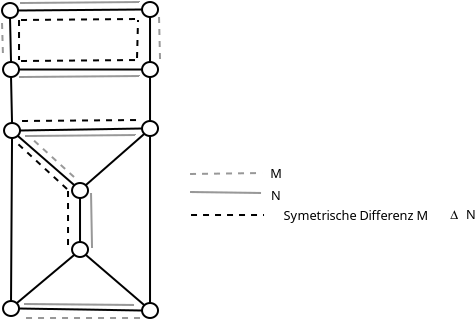 <?xml version="1.0"?>
<dia:diagram xmlns:dia="http://www.lysator.liu.se/~alla/dia/">
  <dia:layer name="Hintergrund" visible="true">
    <dia:object type="Standard - Ellipse" version="0" id="O0">
      <dia:attribute name="obj_pos">
        <dia:point val="3.1,2.2"/>
      </dia:attribute>
      <dia:attribute name="obj_bb">
        <dia:rectangle val="3.05,2.15;3.95,3"/>
      </dia:attribute>
      <dia:attribute name="elem_corner">
        <dia:point val="3.1,2.2"/>
      </dia:attribute>
      <dia:attribute name="elem_width">
        <dia:real val="0.8"/>
      </dia:attribute>
      <dia:attribute name="elem_height">
        <dia:real val="0.75"/>
      </dia:attribute>
    </dia:object>
    <dia:object type="Standard - Ellipse" version="0" id="O1">
      <dia:attribute name="obj_pos">
        <dia:point val="10.1,2.15"/>
      </dia:attribute>
      <dia:attribute name="obj_bb">
        <dia:rectangle val="10.05,2.1;10.95,2.95"/>
      </dia:attribute>
      <dia:attribute name="elem_corner">
        <dia:point val="10.1,2.15"/>
      </dia:attribute>
      <dia:attribute name="elem_width">
        <dia:real val="0.8"/>
      </dia:attribute>
      <dia:attribute name="elem_height">
        <dia:real val="0.75"/>
      </dia:attribute>
    </dia:object>
    <dia:object type="Standard - Ellipse" version="0" id="O2">
      <dia:attribute name="obj_pos">
        <dia:point val="3.15,5.15"/>
      </dia:attribute>
      <dia:attribute name="obj_bb">
        <dia:rectangle val="3.1,5.1;4,5.95"/>
      </dia:attribute>
      <dia:attribute name="elem_corner">
        <dia:point val="3.15,5.15"/>
      </dia:attribute>
      <dia:attribute name="elem_width">
        <dia:real val="0.8"/>
      </dia:attribute>
      <dia:attribute name="elem_height">
        <dia:real val="0.75"/>
      </dia:attribute>
    </dia:object>
    <dia:object type="Standard - Ellipse" version="0" id="O3">
      <dia:attribute name="obj_pos">
        <dia:point val="10.1,5.15"/>
      </dia:attribute>
      <dia:attribute name="obj_bb">
        <dia:rectangle val="10.05,5.1;10.95,5.95"/>
      </dia:attribute>
      <dia:attribute name="elem_corner">
        <dia:point val="10.1,5.15"/>
      </dia:attribute>
      <dia:attribute name="elem_width">
        <dia:real val="0.8"/>
      </dia:attribute>
      <dia:attribute name="elem_height">
        <dia:real val="0.75"/>
      </dia:attribute>
    </dia:object>
    <dia:object type="Standard - Ellipse" version="0" id="O4">
      <dia:attribute name="obj_pos">
        <dia:point val="3.2,8.2"/>
      </dia:attribute>
      <dia:attribute name="obj_bb">
        <dia:rectangle val="3.15,8.15;4.05,9"/>
      </dia:attribute>
      <dia:attribute name="elem_corner">
        <dia:point val="3.2,8.2"/>
      </dia:attribute>
      <dia:attribute name="elem_width">
        <dia:real val="0.8"/>
      </dia:attribute>
      <dia:attribute name="elem_height">
        <dia:real val="0.75"/>
      </dia:attribute>
    </dia:object>
    <dia:object type="Standard - Ellipse" version="0" id="O5">
      <dia:attribute name="obj_pos">
        <dia:point val="10.1,8.1"/>
      </dia:attribute>
      <dia:attribute name="obj_bb">
        <dia:rectangle val="10.05,8.05;10.95,8.9"/>
      </dia:attribute>
      <dia:attribute name="elem_corner">
        <dia:point val="10.1,8.1"/>
      </dia:attribute>
      <dia:attribute name="elem_width">
        <dia:real val="0.8"/>
      </dia:attribute>
      <dia:attribute name="elem_height">
        <dia:real val="0.75"/>
      </dia:attribute>
    </dia:object>
    <dia:object type="Standard - Ellipse" version="0" id="O6">
      <dia:attribute name="obj_pos">
        <dia:point val="6.6,11.2"/>
      </dia:attribute>
      <dia:attribute name="obj_bb">
        <dia:rectangle val="6.55,11.15;7.45,12"/>
      </dia:attribute>
      <dia:attribute name="elem_corner">
        <dia:point val="6.6,11.2"/>
      </dia:attribute>
      <dia:attribute name="elem_width">
        <dia:real val="0.8"/>
      </dia:attribute>
      <dia:attribute name="elem_height">
        <dia:real val="0.75"/>
      </dia:attribute>
    </dia:object>
    <dia:object type="Standard - Ellipse" version="0" id="O7">
      <dia:attribute name="obj_pos">
        <dia:point val="6.6,14.15"/>
      </dia:attribute>
      <dia:attribute name="obj_bb">
        <dia:rectangle val="6.55,14.1;7.45,14.95"/>
      </dia:attribute>
      <dia:attribute name="elem_corner">
        <dia:point val="6.6,14.15"/>
      </dia:attribute>
      <dia:attribute name="elem_width">
        <dia:real val="0.8"/>
      </dia:attribute>
      <dia:attribute name="elem_height">
        <dia:real val="0.75"/>
      </dia:attribute>
    </dia:object>
    <dia:object type="Standard - Ellipse" version="0" id="O8">
      <dia:attribute name="obj_pos">
        <dia:point val="3.15,17.1"/>
      </dia:attribute>
      <dia:attribute name="obj_bb">
        <dia:rectangle val="3.1,17.05;4,17.9"/>
      </dia:attribute>
      <dia:attribute name="elem_corner">
        <dia:point val="3.15,17.1"/>
      </dia:attribute>
      <dia:attribute name="elem_width">
        <dia:real val="0.8"/>
      </dia:attribute>
      <dia:attribute name="elem_height">
        <dia:real val="0.75"/>
      </dia:attribute>
    </dia:object>
    <dia:object type="Standard - Ellipse" version="0" id="O9">
      <dia:attribute name="obj_pos">
        <dia:point val="10.1,17.2"/>
      </dia:attribute>
      <dia:attribute name="obj_bb">
        <dia:rectangle val="10.05,17.15;10.95,18"/>
      </dia:attribute>
      <dia:attribute name="elem_corner">
        <dia:point val="10.1,17.2"/>
      </dia:attribute>
      <dia:attribute name="elem_width">
        <dia:real val="0.8"/>
      </dia:attribute>
      <dia:attribute name="elem_height">
        <dia:real val="0.75"/>
      </dia:attribute>
    </dia:object>
    <dia:object type="Standard - Line" version="0" id="O10">
      <dia:attribute name="obj_pos">
        <dia:point val="3.9,2.575"/>
      </dia:attribute>
      <dia:attribute name="obj_bb">
        <dia:rectangle val="3.85,2.475;10.15,2.625"/>
      </dia:attribute>
      <dia:attribute name="conn_endpoints">
        <dia:point val="3.9,2.575"/>
        <dia:point val="10.1,2.525"/>
      </dia:attribute>
      <dia:attribute name="numcp">
        <dia:int val="1"/>
      </dia:attribute>
      <dia:connections>
        <dia:connection handle="0" to="O0" connection="4"/>
        <dia:connection handle="1" to="O1" connection="3"/>
      </dia:connections>
    </dia:object>
    <dia:object type="Standard - Line" version="0" id="O11">
      <dia:attribute name="obj_pos">
        <dia:point val="10.5,2.9"/>
      </dia:attribute>
      <dia:attribute name="obj_bb">
        <dia:rectangle val="10.45,2.85;10.55,5.2"/>
      </dia:attribute>
      <dia:attribute name="conn_endpoints">
        <dia:point val="10.5,2.9"/>
        <dia:point val="10.5,5.15"/>
      </dia:attribute>
      <dia:attribute name="numcp">
        <dia:int val="1"/>
      </dia:attribute>
      <dia:connections>
        <dia:connection handle="0" to="O1" connection="6"/>
        <dia:connection handle="1" to="O3" connection="1"/>
      </dia:connections>
    </dia:object>
    <dia:object type="Standard - Line" version="0" id="O12">
      <dia:attribute name="obj_pos">
        <dia:point val="3.5,2.95"/>
      </dia:attribute>
      <dia:attribute name="obj_bb">
        <dia:rectangle val="3.45,2.9;3.6,5.2"/>
      </dia:attribute>
      <dia:attribute name="conn_endpoints">
        <dia:point val="3.5,2.95"/>
        <dia:point val="3.55,5.15"/>
      </dia:attribute>
      <dia:attribute name="numcp">
        <dia:int val="1"/>
      </dia:attribute>
      <dia:connections>
        <dia:connection handle="0" to="O0" connection="6"/>
        <dia:connection handle="1" to="O2" connection="1"/>
      </dia:connections>
    </dia:object>
    <dia:object type="Standard - Line" version="0" id="O13">
      <dia:attribute name="obj_pos">
        <dia:point val="3.95,5.525"/>
      </dia:attribute>
      <dia:attribute name="obj_bb">
        <dia:rectangle val="3.9,5.475;10.15,5.575"/>
      </dia:attribute>
      <dia:attribute name="conn_endpoints">
        <dia:point val="3.95,5.525"/>
        <dia:point val="10.1,5.525"/>
      </dia:attribute>
      <dia:attribute name="numcp">
        <dia:int val="1"/>
      </dia:attribute>
      <dia:connections>
        <dia:connection handle="0" to="O2" connection="4"/>
        <dia:connection handle="1" to="O3" connection="3"/>
      </dia:connections>
    </dia:object>
    <dia:object type="Standard - Line" version="0" id="O14">
      <dia:attribute name="obj_pos">
        <dia:point val="3.55,5.9"/>
      </dia:attribute>
      <dia:attribute name="obj_bb">
        <dia:rectangle val="3.5,5.85;3.65,8.25"/>
      </dia:attribute>
      <dia:attribute name="conn_endpoints">
        <dia:point val="3.55,5.9"/>
        <dia:point val="3.6,8.2"/>
      </dia:attribute>
      <dia:attribute name="numcp">
        <dia:int val="1"/>
      </dia:attribute>
      <dia:connections>
        <dia:connection handle="0" to="O2" connection="6"/>
        <dia:connection handle="1" to="O4" connection="1"/>
      </dia:connections>
    </dia:object>
    <dia:object type="Standard - Line" version="0" id="O15">
      <dia:attribute name="obj_pos">
        <dia:point val="10.5,5.9"/>
      </dia:attribute>
      <dia:attribute name="obj_bb">
        <dia:rectangle val="10.45,5.85;10.55,8.15"/>
      </dia:attribute>
      <dia:attribute name="conn_endpoints">
        <dia:point val="10.5,5.9"/>
        <dia:point val="10.5,8.1"/>
      </dia:attribute>
      <dia:attribute name="numcp">
        <dia:int val="1"/>
      </dia:attribute>
      <dia:connections>
        <dia:connection handle="0" to="O3" connection="6"/>
        <dia:connection handle="1" to="O5" connection="1"/>
      </dia:connections>
    </dia:object>
    <dia:object type="Standard - Line" version="0" id="O16">
      <dia:attribute name="obj_pos">
        <dia:point val="4,8.575"/>
      </dia:attribute>
      <dia:attribute name="obj_bb">
        <dia:rectangle val="3.95,8.425;10.15,8.625"/>
      </dia:attribute>
      <dia:attribute name="conn_endpoints">
        <dia:point val="4,8.575"/>
        <dia:point val="10.1,8.475"/>
      </dia:attribute>
      <dia:attribute name="numcp">
        <dia:int val="1"/>
      </dia:attribute>
      <dia:connections>
        <dia:connection handle="0" to="O4" connection="4"/>
        <dia:connection handle="1" to="O5" connection="3"/>
      </dia:connections>
    </dia:object>
    <dia:object type="Standard - Line" version="0" id="O17">
      <dia:attribute name="obj_pos">
        <dia:point val="3.6,8.95"/>
      </dia:attribute>
      <dia:attribute name="obj_bb">
        <dia:rectangle val="3.5,8.9;3.65,17.15"/>
      </dia:attribute>
      <dia:attribute name="conn_endpoints">
        <dia:point val="3.6,8.95"/>
        <dia:point val="3.55,17.1"/>
      </dia:attribute>
      <dia:attribute name="numcp">
        <dia:int val="1"/>
      </dia:attribute>
      <dia:connections>
        <dia:connection handle="0" to="O4" connection="6"/>
        <dia:connection handle="1" to="O8" connection="1"/>
      </dia:connections>
    </dia:object>
    <dia:object type="Standard - Line" version="0" id="O18">
      <dia:attribute name="obj_pos">
        <dia:point val="10.5,8.85"/>
      </dia:attribute>
      <dia:attribute name="obj_bb">
        <dia:rectangle val="10.45,8.8;10.55,17.25"/>
      </dia:attribute>
      <dia:attribute name="conn_endpoints">
        <dia:point val="10.5,8.85"/>
        <dia:point val="10.5,17.2"/>
      </dia:attribute>
      <dia:attribute name="numcp">
        <dia:int val="1"/>
      </dia:attribute>
      <dia:connections>
        <dia:connection handle="0" to="O5" connection="6"/>
        <dia:connection handle="1" to="O9" connection="1"/>
      </dia:connections>
    </dia:object>
    <dia:object type="Standard - Line" version="0" id="O19">
      <dia:attribute name="obj_pos">
        <dia:point val="3.95,17.475"/>
      </dia:attribute>
      <dia:attribute name="obj_bb">
        <dia:rectangle val="3.9,17.425;10.15,17.625"/>
      </dia:attribute>
      <dia:attribute name="conn_endpoints">
        <dia:point val="3.95,17.475"/>
        <dia:point val="10.1,17.575"/>
      </dia:attribute>
      <dia:attribute name="numcp">
        <dia:int val="1"/>
      </dia:attribute>
      <dia:connections>
        <dia:connection handle="0" to="O8" connection="4"/>
        <dia:connection handle="1" to="O9" connection="3"/>
      </dia:connections>
    </dia:object>
    <dia:object type="Standard - Line" version="0" id="O20">
      <dia:attribute name="obj_pos">
        <dia:point val="7,11.95"/>
      </dia:attribute>
      <dia:attribute name="obj_bb">
        <dia:rectangle val="6.95,11.9;7.05,14.2"/>
      </dia:attribute>
      <dia:attribute name="conn_endpoints">
        <dia:point val="7,11.95"/>
        <dia:point val="7,14.15"/>
      </dia:attribute>
      <dia:attribute name="numcp">
        <dia:int val="1"/>
      </dia:attribute>
      <dia:connections>
        <dia:connection handle="0" to="O6" connection="6"/>
        <dia:connection handle="1" to="O7" connection="1"/>
      </dia:connections>
    </dia:object>
    <dia:object type="Standard - Line" version="0" id="O21">
      <dia:attribute name="obj_pos">
        <dia:point val="3.883,8.84"/>
      </dia:attribute>
      <dia:attribute name="obj_bb">
        <dia:rectangle val="3.845,8.802;6.755,11.348"/>
      </dia:attribute>
      <dia:attribute name="conn_endpoints">
        <dia:point val="3.883,8.84"/>
        <dia:point val="6.717,11.31"/>
      </dia:attribute>
      <dia:attribute name="numcp">
        <dia:int val="1"/>
      </dia:attribute>
      <dia:connections>
        <dia:connection handle="0" to="O4" connection="7"/>
        <dia:connection handle="1" to="O6" connection="0"/>
      </dia:connections>
    </dia:object>
    <dia:object type="Standard - Line" version="0" id="O22">
      <dia:attribute name="obj_pos">
        <dia:point val="10.217,8.74"/>
      </dia:attribute>
      <dia:attribute name="obj_bb">
        <dia:rectangle val="7.245,8.703;10.255,11.348"/>
      </dia:attribute>
      <dia:attribute name="conn_endpoints">
        <dia:point val="10.217,8.74"/>
        <dia:point val="7.283,11.31"/>
      </dia:attribute>
      <dia:attribute name="numcp">
        <dia:int val="1"/>
      </dia:attribute>
      <dia:connections>
        <dia:connection handle="0" to="O5" connection="5"/>
        <dia:connection handle="1" to="O6" connection="2"/>
      </dia:connections>
    </dia:object>
    <dia:object type="Standard - Line" version="0" id="O23">
      <dia:attribute name="obj_pos">
        <dia:point val="6.717,14.79"/>
      </dia:attribute>
      <dia:attribute name="obj_bb">
        <dia:rectangle val="3.795,14.752;6.755,17.248"/>
      </dia:attribute>
      <dia:attribute name="conn_endpoints">
        <dia:point val="6.717,14.79"/>
        <dia:point val="3.833,17.21"/>
      </dia:attribute>
      <dia:attribute name="numcp">
        <dia:int val="1"/>
      </dia:attribute>
      <dia:connections>
        <dia:connection handle="0" to="O7" connection="5"/>
        <dia:connection handle="1" to="O8" connection="2"/>
      </dia:connections>
    </dia:object>
    <dia:object type="Standard - Line" version="0" id="O24">
      <dia:attribute name="obj_pos">
        <dia:point val="7.283,14.79"/>
      </dia:attribute>
      <dia:attribute name="obj_bb">
        <dia:rectangle val="7.245,14.752;10.255,17.348"/>
      </dia:attribute>
      <dia:attribute name="conn_endpoints">
        <dia:point val="7.283,14.79"/>
        <dia:point val="10.217,17.31"/>
      </dia:attribute>
      <dia:attribute name="numcp">
        <dia:int val="1"/>
      </dia:attribute>
      <dia:connections>
        <dia:connection handle="0" to="O7" connection="7"/>
        <dia:connection handle="1" to="O9" connection="0"/>
      </dia:connections>
    </dia:object>
    <dia:object type="Standard - Line" version="0" id="O25">
      <dia:attribute name="obj_pos">
        <dia:point val="4.05,3.05"/>
      </dia:attribute>
      <dia:attribute name="obj_bb">
        <dia:rectangle val="4,2.95;9.8,3.1"/>
      </dia:attribute>
      <dia:attribute name="conn_endpoints">
        <dia:point val="4.05,3.05"/>
        <dia:point val="9.75,3"/>
      </dia:attribute>
      <dia:attribute name="numcp">
        <dia:int val="1"/>
      </dia:attribute>
      <dia:attribute name="line_width">
        <dia:real val="0.1"/>
      </dia:attribute>
      <dia:attribute name="line_style">
        <dia:enum val="1"/>
      </dia:attribute>
      <dia:attribute name="dashlength">
        <dia:real val="0.3"/>
      </dia:attribute>
    </dia:object>
    <dia:object type="Standard - Line" version="0" id="O26">
      <dia:attribute name="obj_pos">
        <dia:point val="9.85,4.95"/>
      </dia:attribute>
      <dia:attribute name="obj_bb">
        <dia:rectangle val="9.8,3.0;9.95,5.0"/>
      </dia:attribute>
      <dia:attribute name="conn_endpoints">
        <dia:point val="9.85,4.95"/>
        <dia:point val="9.9,3.05"/>
      </dia:attribute>
      <dia:attribute name="numcp">
        <dia:int val="1"/>
      </dia:attribute>
      <dia:attribute name="line_width">
        <dia:real val="0.1"/>
      </dia:attribute>
      <dia:attribute name="line_style">
        <dia:enum val="1"/>
      </dia:attribute>
      <dia:attribute name="dashlength">
        <dia:real val="0.3"/>
      </dia:attribute>
    </dia:object>
    <dia:object type="Standard - Line" version="0" id="O27">
      <dia:attribute name="obj_pos">
        <dia:point val="4.05,5.1"/>
      </dia:attribute>
      <dia:attribute name="obj_bb">
        <dia:rectangle val="4,5;10,5.15"/>
      </dia:attribute>
      <dia:attribute name="conn_endpoints">
        <dia:point val="4.05,5.1"/>
        <dia:point val="9.95,5.05"/>
      </dia:attribute>
      <dia:attribute name="numcp">
        <dia:int val="1"/>
      </dia:attribute>
      <dia:attribute name="line_width">
        <dia:real val="0.1"/>
      </dia:attribute>
      <dia:attribute name="line_style">
        <dia:enum val="1"/>
      </dia:attribute>
      <dia:attribute name="dashlength">
        <dia:real val="0.3"/>
      </dia:attribute>
    </dia:object>
    <dia:object type="Standard - Line" version="0" id="O28">
      <dia:attribute name="obj_pos">
        <dia:point val="3.95,3.05"/>
      </dia:attribute>
      <dia:attribute name="obj_bb">
        <dia:rectangle val="3.9,3;4,5.1"/>
      </dia:attribute>
      <dia:attribute name="conn_endpoints">
        <dia:point val="3.95,3.05"/>
        <dia:point val="3.95,5.05"/>
      </dia:attribute>
      <dia:attribute name="numcp">
        <dia:int val="1"/>
      </dia:attribute>
      <dia:attribute name="line_width">
        <dia:real val="0.1"/>
      </dia:attribute>
      <dia:attribute name="line_style">
        <dia:enum val="1"/>
      </dia:attribute>
      <dia:attribute name="dashlength">
        <dia:real val="0.3"/>
      </dia:attribute>
    </dia:object>
    <dia:object type="Standard - Line" version="0" id="O29">
      <dia:attribute name="obj_pos">
        <dia:point val="4.1,8.1"/>
      </dia:attribute>
      <dia:attribute name="obj_bb">
        <dia:rectangle val="4.05,8;10.05,8.15"/>
      </dia:attribute>
      <dia:attribute name="conn_endpoints">
        <dia:point val="4.1,8.1"/>
        <dia:point val="10,8.05"/>
      </dia:attribute>
      <dia:attribute name="numcp">
        <dia:int val="1"/>
      </dia:attribute>
      <dia:attribute name="line_width">
        <dia:real val="0.1"/>
      </dia:attribute>
      <dia:attribute name="line_style">
        <dia:enum val="1"/>
      </dia:attribute>
      <dia:attribute name="dashlength">
        <dia:real val="0.3"/>
      </dia:attribute>
    </dia:object>
    <dia:object type="Standard - Line" version="0" id="O30">
      <dia:attribute name="obj_pos">
        <dia:point val="6.35,11.5"/>
      </dia:attribute>
      <dia:attribute name="obj_bb">
        <dia:rectangle val="3.863,9.213;6.387,11.537"/>
      </dia:attribute>
      <dia:attribute name="conn_endpoints">
        <dia:point val="6.35,11.5"/>
        <dia:point val="3.9,9.25"/>
      </dia:attribute>
      <dia:attribute name="numcp">
        <dia:int val="1"/>
      </dia:attribute>
      <dia:attribute name="line_width">
        <dia:real val="0.1"/>
      </dia:attribute>
      <dia:attribute name="line_style">
        <dia:enum val="1"/>
      </dia:attribute>
      <dia:attribute name="dashlength">
        <dia:real val="0.3"/>
      </dia:attribute>
    </dia:object>
    <dia:object type="Standard - Line" version="0" id="O31">
      <dia:attribute name="obj_pos">
        <dia:point val="6.4,14.3"/>
      </dia:attribute>
      <dia:attribute name="obj_bb">
        <dia:rectangle val="6.35,11.45;6.45,14.35"/>
      </dia:attribute>
      <dia:attribute name="conn_endpoints">
        <dia:point val="6.4,14.3"/>
        <dia:point val="6.4,11.5"/>
      </dia:attribute>
      <dia:attribute name="numcp">
        <dia:int val="1"/>
      </dia:attribute>
      <dia:attribute name="line_width">
        <dia:real val="0.1"/>
      </dia:attribute>
      <dia:attribute name="line_style">
        <dia:enum val="1"/>
      </dia:attribute>
      <dia:attribute name="dashlength">
        <dia:real val="0.3"/>
      </dia:attribute>
    </dia:object>
    <dia:object type="Standard - Line" version="0" id="O32">
      <dia:attribute name="obj_pos">
        <dia:point val="12.55,12.8"/>
      </dia:attribute>
      <dia:attribute name="obj_bb">
        <dia:rectangle val="12.5,12.75;16.25,12.85"/>
      </dia:attribute>
      <dia:attribute name="conn_endpoints">
        <dia:point val="12.55,12.8"/>
        <dia:point val="16.2,12.8"/>
      </dia:attribute>
      <dia:attribute name="numcp">
        <dia:int val="1"/>
      </dia:attribute>
      <dia:attribute name="line_width">
        <dia:real val="0.1"/>
      </dia:attribute>
      <dia:attribute name="line_style">
        <dia:enum val="1"/>
      </dia:attribute>
      <dia:attribute name="dashlength">
        <dia:real val="0.3"/>
      </dia:attribute>
    </dia:object>
    <dia:object type="Standard - Line" version="0" id="O33">
      <dia:attribute name="obj_pos">
        <dia:point val="4,2.2"/>
      </dia:attribute>
      <dia:attribute name="obj_bb">
        <dia:rectangle val="3.95,2.1;10,2.25"/>
      </dia:attribute>
      <dia:attribute name="conn_endpoints">
        <dia:point val="4,2.2"/>
        <dia:point val="9.95,2.15"/>
      </dia:attribute>
      <dia:attribute name="numcp">
        <dia:int val="1"/>
      </dia:attribute>
      <dia:attribute name="line_color">
        <dia:color val="#989898"/>
      </dia:attribute>
      <dia:attribute name="line_width">
        <dia:real val="0.1"/>
      </dia:attribute>
    </dia:object>
    <dia:object type="Standard - Line" version="0" id="O34">
      <dia:attribute name="obj_pos">
        <dia:point val="4.25,8.85"/>
      </dia:attribute>
      <dia:attribute name="obj_bb">
        <dia:rectangle val="4.2,8.75;9.8,8.9"/>
      </dia:attribute>
      <dia:attribute name="conn_endpoints">
        <dia:point val="4.25,8.85"/>
        <dia:point val="9.75,8.8"/>
      </dia:attribute>
      <dia:attribute name="numcp">
        <dia:int val="1"/>
      </dia:attribute>
      <dia:attribute name="line_color">
        <dia:color val="#989898"/>
      </dia:attribute>
      <dia:attribute name="line_width">
        <dia:real val="0.1"/>
      </dia:attribute>
    </dia:object>
    <dia:object type="Standard - Line" version="0" id="O35">
      <dia:attribute name="obj_pos">
        <dia:point val="7.55,11.7"/>
      </dia:attribute>
      <dia:attribute name="obj_bb">
        <dia:rectangle val="7.5,11.65;7.65,14.5"/>
      </dia:attribute>
      <dia:attribute name="conn_endpoints">
        <dia:point val="7.55,11.7"/>
        <dia:point val="7.6,14.45"/>
      </dia:attribute>
      <dia:attribute name="numcp">
        <dia:int val="1"/>
      </dia:attribute>
      <dia:attribute name="line_color">
        <dia:color val="#989898"/>
      </dia:attribute>
      <dia:attribute name="line_width">
        <dia:real val="0.1"/>
      </dia:attribute>
    </dia:object>
    <dia:object type="Standard - Line" version="0" id="O36">
      <dia:attribute name="obj_pos">
        <dia:point val="4.2,17.25"/>
      </dia:attribute>
      <dia:attribute name="obj_bb">
        <dia:rectangle val="4.15,17.2;9.75,17.35"/>
      </dia:attribute>
      <dia:attribute name="conn_endpoints">
        <dia:point val="4.2,17.25"/>
        <dia:point val="9.7,17.3"/>
      </dia:attribute>
      <dia:attribute name="numcp">
        <dia:int val="1"/>
      </dia:attribute>
      <dia:attribute name="line_color">
        <dia:color val="#989898"/>
      </dia:attribute>
      <dia:attribute name="line_width">
        <dia:real val="0.1"/>
      </dia:attribute>
    </dia:object>
    <dia:object type="Standard - Line" version="0" id="O37">
      <dia:attribute name="obj_pos">
        <dia:point val="3.95,5.9"/>
      </dia:attribute>
      <dia:attribute name="obj_bb">
        <dia:rectangle val="3.9,5.8;10,5.95"/>
      </dia:attribute>
      <dia:attribute name="conn_endpoints">
        <dia:point val="3.95,5.9"/>
        <dia:point val="9.95,5.85"/>
      </dia:attribute>
      <dia:attribute name="numcp">
        <dia:int val="1"/>
      </dia:attribute>
      <dia:attribute name="line_color">
        <dia:color val="#989898"/>
      </dia:attribute>
      <dia:attribute name="line_width">
        <dia:real val="0.1"/>
      </dia:attribute>
    </dia:object>
    <dia:object type="Standard - Line" version="0" id="O38">
      <dia:attribute name="obj_pos">
        <dia:point val="16.05,11.7"/>
      </dia:attribute>
      <dia:attribute name="obj_bb">
        <dia:rectangle val="12.45,11.6;16.1,11.75"/>
      </dia:attribute>
      <dia:attribute name="conn_endpoints">
        <dia:point val="16.05,11.7"/>
        <dia:point val="12.5,11.65"/>
      </dia:attribute>
      <dia:attribute name="numcp">
        <dia:int val="1"/>
      </dia:attribute>
      <dia:attribute name="line_color">
        <dia:color val="#989898"/>
      </dia:attribute>
      <dia:attribute name="line_width">
        <dia:real val="0.1"/>
      </dia:attribute>
    </dia:object>
    <dia:object type="Standard - Line" version="0" id="O39">
      <dia:attribute name="obj_pos">
        <dia:point val="3.1,3.2"/>
      </dia:attribute>
      <dia:attribute name="obj_bb">
        <dia:rectangle val="3.05,3.15;3.2,4.95"/>
      </dia:attribute>
      <dia:attribute name="conn_endpoints">
        <dia:point val="3.1,3.2"/>
        <dia:point val="3.15,4.9"/>
      </dia:attribute>
      <dia:attribute name="numcp">
        <dia:int val="1"/>
      </dia:attribute>
      <dia:attribute name="line_color">
        <dia:color val="#989898"/>
      </dia:attribute>
      <dia:attribute name="line_width">
        <dia:real val="0.1"/>
      </dia:attribute>
      <dia:attribute name="line_style">
        <dia:enum val="1"/>
      </dia:attribute>
      <dia:attribute name="dashlength">
        <dia:real val="0.3"/>
      </dia:attribute>
    </dia:object>
    <dia:object type="Standard - Line" version="0" id="O40">
      <dia:attribute name="obj_pos">
        <dia:point val="10.95,2.9"/>
      </dia:attribute>
      <dia:attribute name="obj_bb">
        <dia:rectangle val="10.9,2.85;11.05,5.05"/>
      </dia:attribute>
      <dia:attribute name="conn_endpoints">
        <dia:point val="10.95,2.9"/>
        <dia:point val="11,5"/>
      </dia:attribute>
      <dia:attribute name="numcp">
        <dia:int val="1"/>
      </dia:attribute>
      <dia:attribute name="line_color">
        <dia:color val="#989898"/>
      </dia:attribute>
      <dia:attribute name="line_width">
        <dia:real val="0.1"/>
      </dia:attribute>
      <dia:attribute name="line_style">
        <dia:enum val="1"/>
      </dia:attribute>
      <dia:attribute name="dashlength">
        <dia:real val="0.3"/>
      </dia:attribute>
    </dia:object>
    <dia:object type="Standard - Line" version="0" id="O41">
      <dia:attribute name="obj_pos">
        <dia:point val="6.7,10.9"/>
      </dia:attribute>
      <dia:attribute name="obj_bb">
        <dia:rectangle val="4.463,8.863;6.737,10.937"/>
      </dia:attribute>
      <dia:attribute name="conn_endpoints">
        <dia:point val="6.7,10.9"/>
        <dia:point val="4.5,8.9"/>
      </dia:attribute>
      <dia:attribute name="numcp">
        <dia:int val="1"/>
      </dia:attribute>
      <dia:attribute name="line_color">
        <dia:color val="#989898"/>
      </dia:attribute>
      <dia:attribute name="line_width">
        <dia:real val="0.1"/>
      </dia:attribute>
      <dia:attribute name="line_style">
        <dia:enum val="1"/>
      </dia:attribute>
      <dia:attribute name="dashlength">
        <dia:real val="0.3"/>
      </dia:attribute>
    </dia:object>
    <dia:object type="Standard - Line" version="0" id="O42">
      <dia:attribute name="obj_pos">
        <dia:point val="10,17.95"/>
      </dia:attribute>
      <dia:attribute name="obj_bb">
        <dia:rectangle val="4.05,17.9;10.05,18"/>
      </dia:attribute>
      <dia:attribute name="conn_endpoints">
        <dia:point val="10,17.95"/>
        <dia:point val="4.1,17.95"/>
      </dia:attribute>
      <dia:attribute name="numcp">
        <dia:int val="1"/>
      </dia:attribute>
      <dia:attribute name="line_color">
        <dia:color val="#989898"/>
      </dia:attribute>
      <dia:attribute name="line_width">
        <dia:real val="0.1"/>
      </dia:attribute>
      <dia:attribute name="line_style">
        <dia:enum val="1"/>
      </dia:attribute>
      <dia:attribute name="dashlength">
        <dia:real val="0.3"/>
      </dia:attribute>
    </dia:object>
    <dia:object type="Standard - Line" version="0" id="O43">
      <dia:attribute name="obj_pos">
        <dia:point val="12.5,10.75"/>
      </dia:attribute>
      <dia:attribute name="obj_bb">
        <dia:rectangle val="12.45,10.65;16.15,10.8"/>
      </dia:attribute>
      <dia:attribute name="conn_endpoints">
        <dia:point val="12.5,10.75"/>
        <dia:point val="16.1,10.7"/>
      </dia:attribute>
      <dia:attribute name="numcp">
        <dia:int val="1"/>
      </dia:attribute>
      <dia:attribute name="line_color">
        <dia:color val="#989898"/>
      </dia:attribute>
      <dia:attribute name="line_width">
        <dia:real val="0.1"/>
      </dia:attribute>
      <dia:attribute name="line_style">
        <dia:enum val="1"/>
      </dia:attribute>
      <dia:attribute name="dashlength">
        <dia:real val="0.3"/>
      </dia:attribute>
    </dia:object>
    <dia:object type="Standard - Text" version="0" id="O44">
      <dia:attribute name="obj_pos">
        <dia:point val="16.8,10.95"/>
      </dia:attribute>
      <dia:attribute name="obj_bb">
        <dia:rectangle val="16.315,10.337;17.235,11.137"/>
      </dia:attribute>
      <dia:attribute name="text">
        <dia:composite type="text">
          <dia:attribute name="string">
            <dia:string>#M#</dia:string>
          </dia:attribute>
          <dia:attribute name="font">
            <dia:font name="Helvetica"/>
          </dia:attribute>
          <dia:attribute name="height">
            <dia:real val="0.8"/>
          </dia:attribute>
          <dia:attribute name="pos">
            <dia:point val="16.8,10.95"/>
          </dia:attribute>
          <dia:attribute name="color">
            <dia:color val="#000000"/>
          </dia:attribute>
          <dia:attribute name="alignment">
            <dia:enum val="1"/>
          </dia:attribute>
        </dia:composite>
      </dia:attribute>
    </dia:object>
    <dia:object type="Standard - Text" version="0" id="O45">
      <dia:attribute name="obj_pos">
        <dia:point val="16.8,12.05"/>
      </dia:attribute>
      <dia:attribute name="obj_bb">
        <dia:rectangle val="16.409,11.437;17.191,12.237"/>
      </dia:attribute>
      <dia:attribute name="text">
        <dia:composite type="text">
          <dia:attribute name="string">
            <dia:string>#N#</dia:string>
          </dia:attribute>
          <dia:attribute name="font">
            <dia:font name="Helvetica"/>
          </dia:attribute>
          <dia:attribute name="height">
            <dia:real val="0.8"/>
          </dia:attribute>
          <dia:attribute name="pos">
            <dia:point val="16.8,12.05"/>
          </dia:attribute>
          <dia:attribute name="color">
            <dia:color val="#000000"/>
          </dia:attribute>
          <dia:attribute name="alignment">
            <dia:enum val="1"/>
          </dia:attribute>
        </dia:composite>
      </dia:attribute>
    </dia:object>
    <dia:object type="Standard - Text" version="0" id="O46">
      <dia:attribute name="obj_pos">
        <dia:point val="20.8,13.05"/>
      </dia:attribute>
      <dia:attribute name="obj_bb">
        <dia:rectangle val="16.292,12.437;25.308,13.237"/>
      </dia:attribute>
      <dia:attribute name="text">
        <dia:composite type="text">
          <dia:attribute name="string">
            <dia:string>#Symetrische Differenz M#</dia:string>
          </dia:attribute>
          <dia:attribute name="font">
            <dia:font name="Helvetica"/>
          </dia:attribute>
          <dia:attribute name="height">
            <dia:real val="0.8"/>
          </dia:attribute>
          <dia:attribute name="pos">
            <dia:point val="20.8,13.05"/>
          </dia:attribute>
          <dia:attribute name="color">
            <dia:color val="#000000"/>
          </dia:attribute>
          <dia:attribute name="alignment">
            <dia:enum val="1"/>
          </dia:attribute>
        </dia:composite>
      </dia:attribute>
    </dia:object>
    <dia:object type="Standard - Text" version="0" id="O47">
      <dia:attribute name="obj_pos">
        <dia:point val="26.554,13"/>
      </dia:attribute>
      <dia:attribute name="obj_bb">
        <dia:rectangle val="26.163,12.387;26.945,13.187"/>
      </dia:attribute>
      <dia:attribute name="text">
        <dia:composite type="text">
          <dia:attribute name="string">
            <dia:string>#N#</dia:string>
          </dia:attribute>
          <dia:attribute name="font">
            <dia:font name="Helvetica"/>
          </dia:attribute>
          <dia:attribute name="height">
            <dia:real val="0.8"/>
          </dia:attribute>
          <dia:attribute name="pos">
            <dia:point val="26.554,13"/>
          </dia:attribute>
          <dia:attribute name="color">
            <dia:color val="#000000"/>
          </dia:attribute>
          <dia:attribute name="alignment">
            <dia:enum val="1"/>
          </dia:attribute>
        </dia:composite>
      </dia:attribute>
    </dia:object>
    <dia:object type="Standard - Text" version="0" id="O48">
      <dia:attribute name="obj_pos">
        <dia:point val="25.704,13"/>
      </dia:attribute>
      <dia:attribute name="obj_bb">
        <dia:rectangle val="25.358,12.379;26.05,13.178"/>
      </dia:attribute>
      <dia:attribute name="text">
        <dia:composite type="text">
          <dia:attribute name="string">
            <dia:string>#D#</dia:string>
          </dia:attribute>
          <dia:attribute name="font">
            <dia:font name="Symbol"/>
          </dia:attribute>
          <dia:attribute name="height">
            <dia:real val="0.8"/>
          </dia:attribute>
          <dia:attribute name="pos">
            <dia:point val="25.704,13"/>
          </dia:attribute>
          <dia:attribute name="color">
            <dia:color val="#000000"/>
          </dia:attribute>
          <dia:attribute name="alignment">
            <dia:enum val="1"/>
          </dia:attribute>
        </dia:composite>
      </dia:attribute>
    </dia:object>
  </dia:layer>
</dia:diagram>
